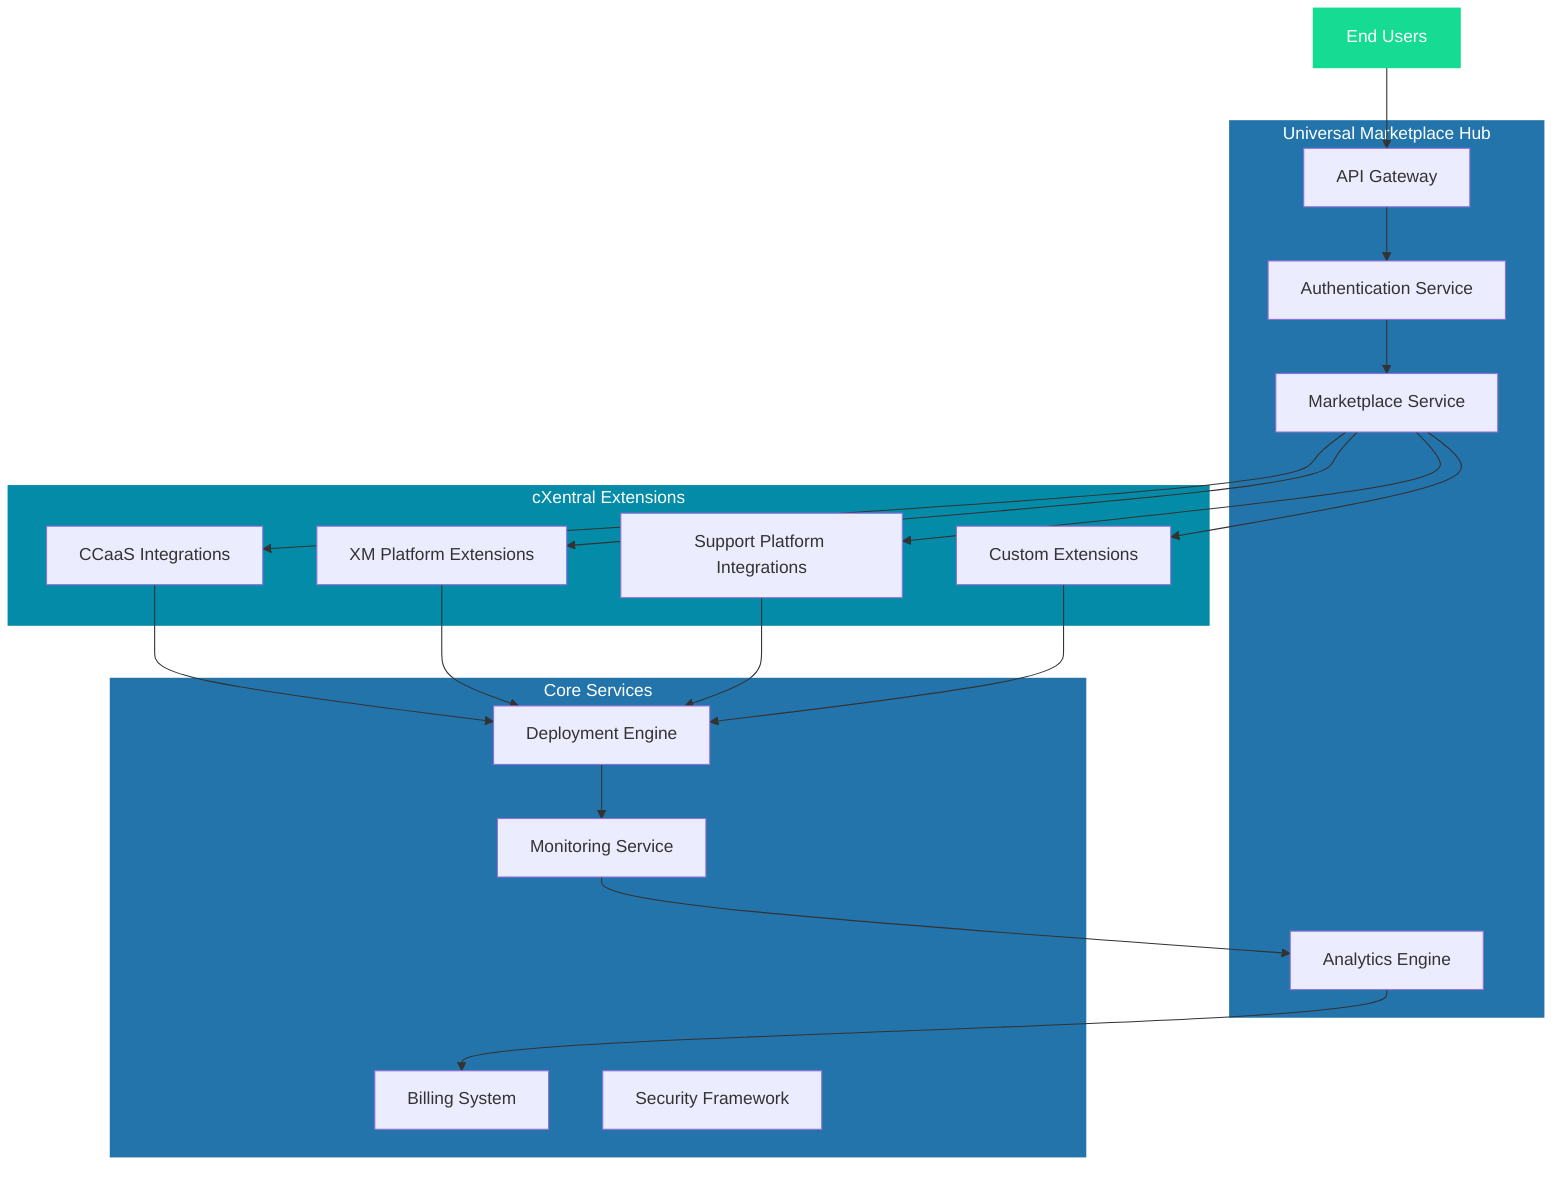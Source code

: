 flowchart TD
    subgraph UMH[Universal Marketplace Hub]
        API[API Gateway]
        Auth[Authentication Service]
        Market[Marketplace Service]
        Analytics[Analytics Engine]
    end

    subgraph CX[cXentral Extensions]
        CCaaS[CCaaS Integrations]
        XM[XM Platform Extensions]
        Support[Support Platform Integrations]
        Custom[Custom Extensions]
    end

    subgraph Core[Core Services]
        Deploy[Deployment Engine]
        Monitor[Monitoring Service]
        Billing[Billing System]
        Security[Security Framework]
    end

    User[End Users] --> API
    API --> Auth
    Auth --> Market
    Market --> CCaaS & XM & Support & Custom
    
    CCaaS & XM & Support & Custom --> Deploy
    Deploy --> Monitor
    Monitor --> Analytics
    Analytics --> Billing

    classDef primary fill:#2374ab,stroke:#2374ab,stroke-width:2px,color:#fff
    classDef secondary fill:#048ba8,stroke:#048ba8,stroke-width:2px,color:#fff
    classDef accent fill:#16db93,stroke:#16db93,stroke-width:2px,color:#fff
    
    class UMH,Core primary
    class CX secondary
    class User accent